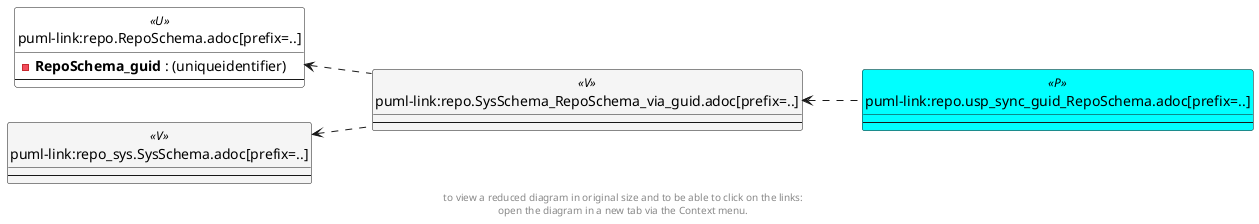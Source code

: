 @startuml
left to right direction
'top to bottom direction
hide circle
'avoide "." issues:
set namespaceSeparator none


skinparam class {
  BackgroundColor White
  BackgroundColor<<FN>> Yellow
  BackgroundColor<<FS>> Yellow
  BackgroundColor<<FT>> LightGray
  BackgroundColor<<IF>> Yellow
  BackgroundColor<<IS>> Yellow
  BackgroundColor<<P>> Aqua
  BackgroundColor<<PC>> Aqua
  BackgroundColor<<SN>> Yellow
  BackgroundColor<<SO>> SlateBlue
  BackgroundColor<<TF>> LightGray
  BackgroundColor<<TR>> Tomato
  BackgroundColor<<U>> White
  BackgroundColor<<V>> WhiteSmoke
  BackgroundColor<<X>> Aqua
}


entity "puml-link:repo.RepoSchema.adoc[prefix=..]" as repo.RepoSchema << U >> {
  - **RepoSchema_guid** : (uniqueidentifier)
  --
}

entity "puml-link:repo.SysSchema_RepoSchema_via_guid.adoc[prefix=..]" as repo.SysSchema_RepoSchema_via_guid << V >> {
  --
}

entity "puml-link:repo.usp_sync_guid_RepoSchema.adoc[prefix=..]" as repo.usp_sync_guid_RepoSchema << P >> {
  --
}

entity "puml-link:repo_sys.SysSchema.adoc[prefix=..]" as repo_sys.SysSchema << V >> {
  --
}

repo.RepoSchema <.. repo.SysSchema_RepoSchema_via_guid
repo.SysSchema_RepoSchema_via_guid <.. repo.usp_sync_guid_RepoSchema
repo_sys.SysSchema <.. repo.SysSchema_RepoSchema_via_guid
footer
to view a reduced diagram in original size and to be able to click on the links:
open the diagram in a new tab via the Context menu.
end footer

@enduml

